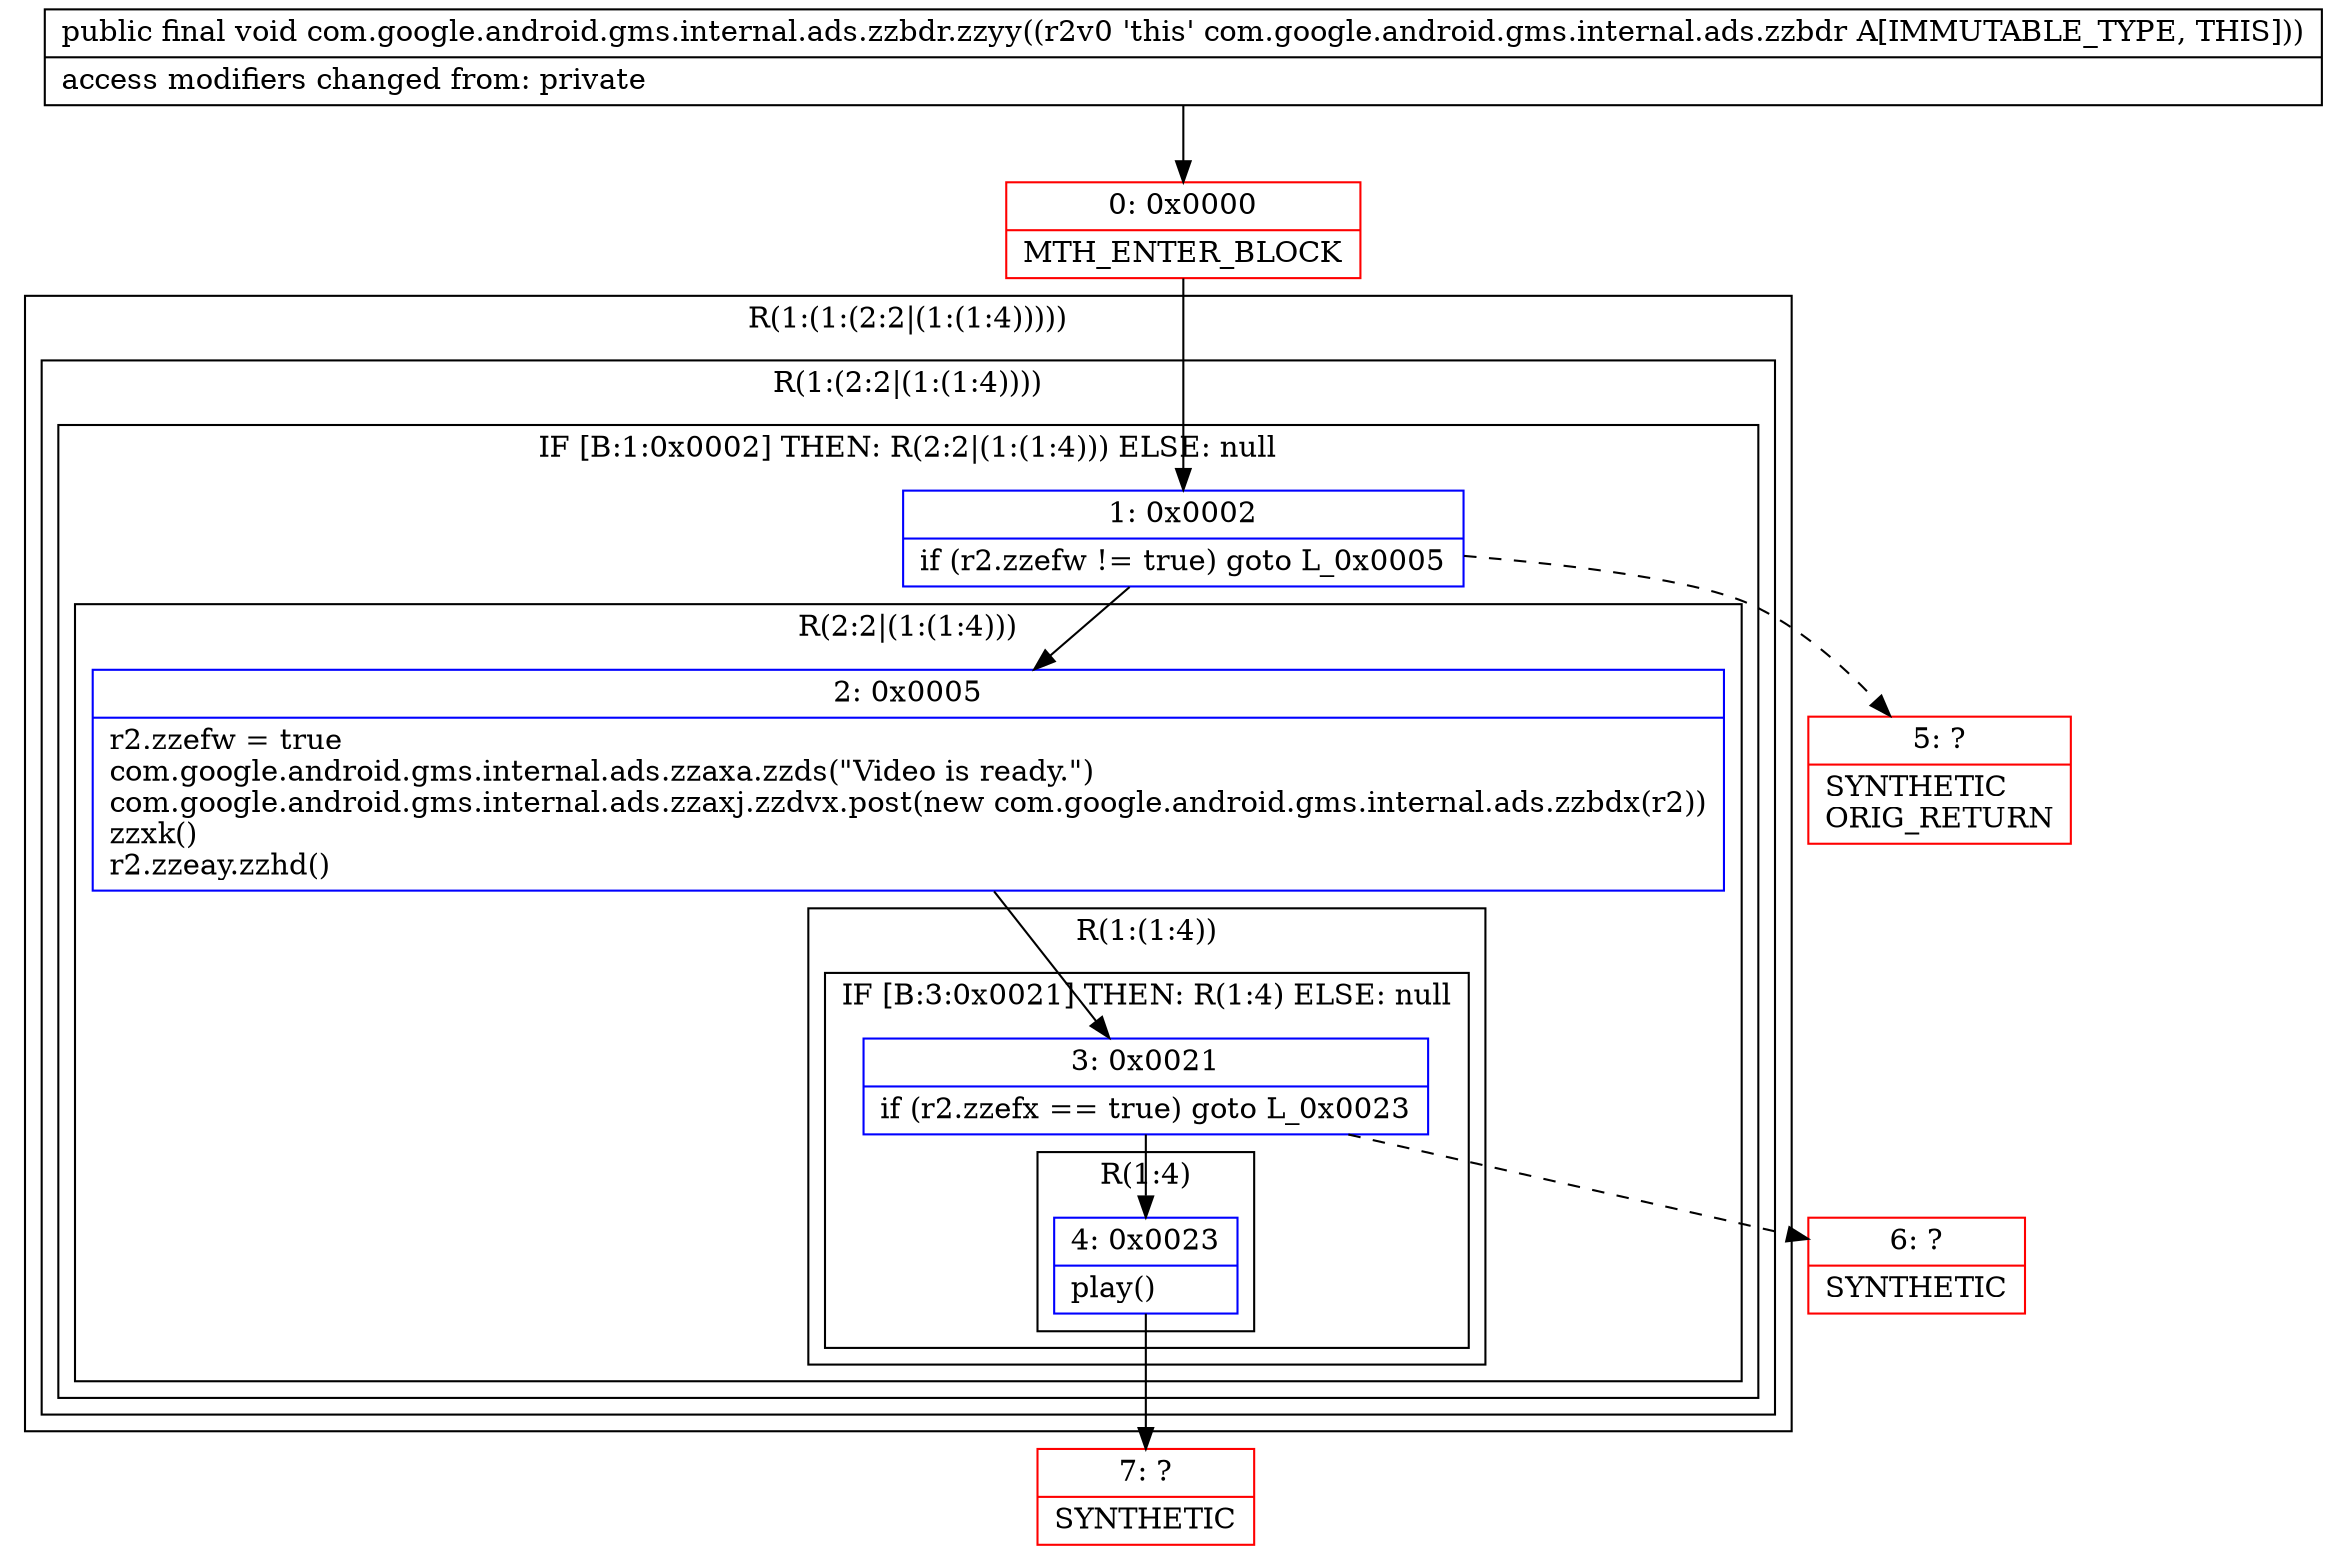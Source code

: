 digraph "CFG forcom.google.android.gms.internal.ads.zzbdr.zzyy()V" {
subgraph cluster_Region_1417275436 {
label = "R(1:(1:(2:2|(1:(1:4)))))";
node [shape=record,color=blue];
subgraph cluster_Region_852834395 {
label = "R(1:(2:2|(1:(1:4))))";
node [shape=record,color=blue];
subgraph cluster_IfRegion_92009526 {
label = "IF [B:1:0x0002] THEN: R(2:2|(1:(1:4))) ELSE: null";
node [shape=record,color=blue];
Node_1 [shape=record,label="{1\:\ 0x0002|if (r2.zzefw != true) goto L_0x0005\l}"];
subgraph cluster_Region_1169427380 {
label = "R(2:2|(1:(1:4)))";
node [shape=record,color=blue];
Node_2 [shape=record,label="{2\:\ 0x0005|r2.zzefw = true\lcom.google.android.gms.internal.ads.zzaxa.zzds(\"Video is ready.\")\lcom.google.android.gms.internal.ads.zzaxj.zzdvx.post(new com.google.android.gms.internal.ads.zzbdx(r2))\lzzxk()\lr2.zzeay.zzhd()\l}"];
subgraph cluster_Region_1587000230 {
label = "R(1:(1:4))";
node [shape=record,color=blue];
subgraph cluster_IfRegion_1159417807 {
label = "IF [B:3:0x0021] THEN: R(1:4) ELSE: null";
node [shape=record,color=blue];
Node_3 [shape=record,label="{3\:\ 0x0021|if (r2.zzefx == true) goto L_0x0023\l}"];
subgraph cluster_Region_530303262 {
label = "R(1:4)";
node [shape=record,color=blue];
Node_4 [shape=record,label="{4\:\ 0x0023|play()\l}"];
}
}
}
}
}
}
}
Node_0 [shape=record,color=red,label="{0\:\ 0x0000|MTH_ENTER_BLOCK\l}"];
Node_5 [shape=record,color=red,label="{5\:\ ?|SYNTHETIC\lORIG_RETURN\l}"];
Node_6 [shape=record,color=red,label="{6\:\ ?|SYNTHETIC\l}"];
Node_7 [shape=record,color=red,label="{7\:\ ?|SYNTHETIC\l}"];
MethodNode[shape=record,label="{public final void com.google.android.gms.internal.ads.zzbdr.zzyy((r2v0 'this' com.google.android.gms.internal.ads.zzbdr A[IMMUTABLE_TYPE, THIS]))  | access modifiers changed from: private\l}"];
MethodNode -> Node_0;
Node_1 -> Node_2;
Node_1 -> Node_5[style=dashed];
Node_2 -> Node_3;
Node_3 -> Node_4;
Node_3 -> Node_6[style=dashed];
Node_4 -> Node_7;
Node_0 -> Node_1;
}

